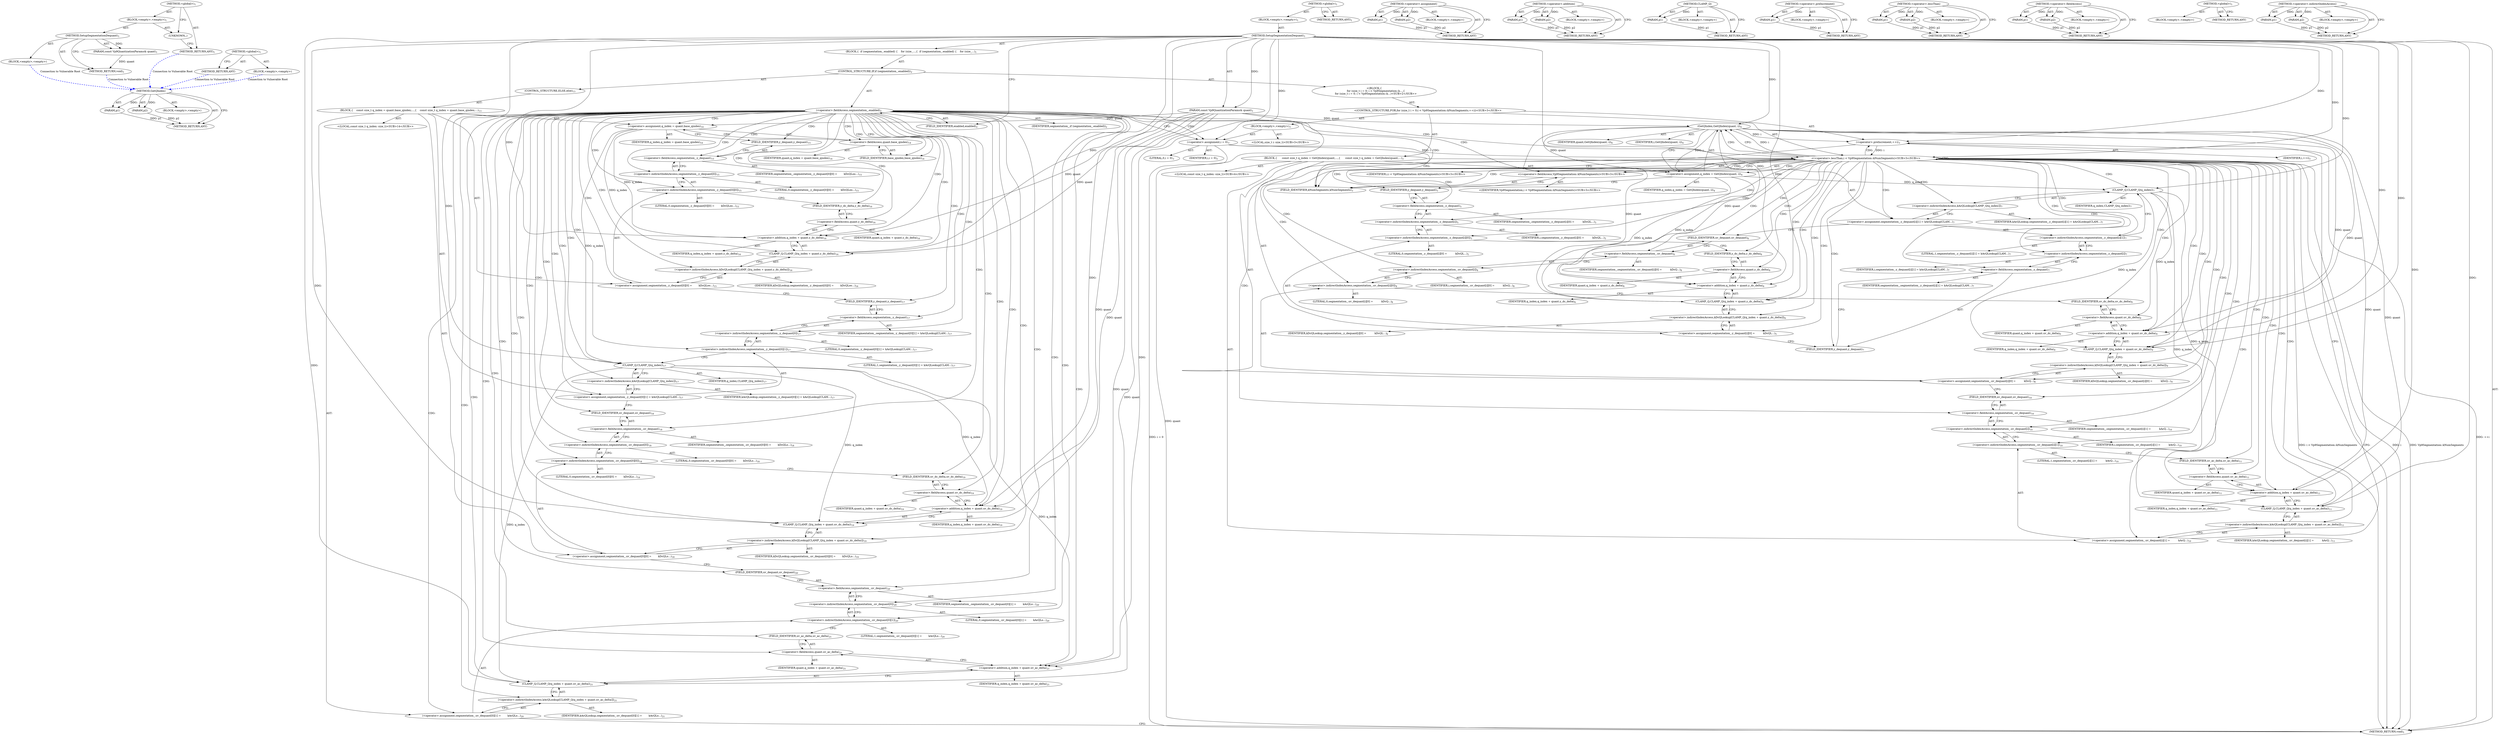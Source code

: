 digraph "&lt;global&gt;" {
vulnerable_204 [label=<(METHOD,GetQIndex)>];
vulnerable_205 [label=<(PARAM,p1)>];
vulnerable_206 [label=<(PARAM,p2)>];
vulnerable_207 [label=<(BLOCK,&lt;empty&gt;,&lt;empty&gt;)>];
vulnerable_208 [label=<(METHOD_RETURN,ANY)>];
vulnerable_6 [label=<(METHOD,&lt;global&gt;)<SUB>1</SUB>>];
vulnerable_7 [label=<(BLOCK,&lt;empty&gt;,&lt;empty&gt;)<SUB>1</SUB>>];
vulnerable_8 [label=<(METHOD,SetupSegmentationDequant)<SUB>1</SUB>>];
vulnerable_9 [label=<(PARAM,const Vp9QuantizationParams&amp; quant)<SUB>1</SUB>>];
vulnerable_10 [label=<(BLOCK,{
  if (segmentation_.enabled) {
    for (size_...,{
  if (segmentation_.enabled) {
    for (size_...)<SUB>1</SUB>>];
vulnerable_11 [label=<(CONTROL_STRUCTURE,IF,if (segmentation_.enabled))<SUB>2</SUB>>];
vulnerable_12 [label=<(&lt;operator&gt;.fieldAccess,segmentation_.enabled)<SUB>2</SUB>>];
vulnerable_13 [label=<(IDENTIFIER,segmentation_,if (segmentation_.enabled))<SUB>2</SUB>>];
vulnerable_14 [label=<(FIELD_IDENTIFIER,enabled,enabled)<SUB>2</SUB>>];
vulnerable_15 [label="<(BLOCK,{
    for (size_t i = 0; i &lt; Vp9Segmentation::k...,{
    for (size_t i = 0; i &lt; Vp9Segmentation::k...)<SUB>2</SUB>>"];
vulnerable_16 [label="<(CONTROL_STRUCTURE,FOR,for (size_t i = 0;i &lt; Vp9Segmentation::kNumSegments;++i))<SUB>3</SUB>>"];
vulnerable_17 [label=<(BLOCK,&lt;empty&gt;,&lt;empty&gt;)<SUB>3</SUB>>];
vulnerable_18 [label="<(LOCAL,size_t i: size_t)<SUB>3</SUB>>"];
vulnerable_19 [label=<(&lt;operator&gt;.assignment,i = 0)<SUB>3</SUB>>];
vulnerable_20 [label=<(IDENTIFIER,i,i = 0)<SUB>3</SUB>>];
vulnerable_21 [label=<(LITERAL,0,i = 0)<SUB>3</SUB>>];
vulnerable_22 [label="<(&lt;operator&gt;.lessThan,i &lt; Vp9Segmentation::kNumSegments)<SUB>3</SUB>>"];
vulnerable_23 [label="<(IDENTIFIER,i,i &lt; Vp9Segmentation::kNumSegments)<SUB>3</SUB>>"];
vulnerable_24 [label="<(&lt;operator&gt;.fieldAccess,Vp9Segmentation::kNumSegments)<SUB>3</SUB>>"];
vulnerable_25 [label="<(IDENTIFIER,Vp9Segmentation,i &lt; Vp9Segmentation::kNumSegments)<SUB>3</SUB>>"];
vulnerable_26 [label=<(FIELD_IDENTIFIER,kNumSegments,kNumSegments)<SUB>3</SUB>>];
vulnerable_27 [label=<(&lt;operator&gt;.preIncrement,++i)<SUB>3</SUB>>];
vulnerable_28 [label=<(IDENTIFIER,i,++i)<SUB>3</SUB>>];
vulnerable_29 [label=<(BLOCK,{
      const size_t q_index = GetQIndex(quant,...,{
      const size_t q_index = GetQIndex(quant,...)<SUB>3</SUB>>];
vulnerable_30 [label="<(LOCAL,const size_t q_index: size_t)<SUB>4</SUB>>"];
vulnerable_31 [label=<(&lt;operator&gt;.assignment,q_index = GetQIndex(quant, i))<SUB>4</SUB>>];
vulnerable_32 [label=<(IDENTIFIER,q_index,q_index = GetQIndex(quant, i))<SUB>4</SUB>>];
vulnerable_33 [label=<(GetQIndex,GetQIndex(quant, i))<SUB>4</SUB>>];
vulnerable_34 [label=<(IDENTIFIER,quant,GetQIndex(quant, i))<SUB>4</SUB>>];
vulnerable_35 [label=<(IDENTIFIER,i,GetQIndex(quant, i))<SUB>4</SUB>>];
vulnerable_36 [label=<(&lt;operator&gt;.assignment,segmentation_.y_dequant[i][0] =
          kDcQL...)<SUB>5</SUB>>];
vulnerable_37 [label=<(&lt;operator&gt;.indirectIndexAccess,segmentation_.y_dequant[i][0])<SUB>5</SUB>>];
vulnerable_38 [label=<(&lt;operator&gt;.indirectIndexAccess,segmentation_.y_dequant[i])<SUB>5</SUB>>];
vulnerable_39 [label=<(&lt;operator&gt;.fieldAccess,segmentation_.y_dequant)<SUB>5</SUB>>];
vulnerable_40 [label=<(IDENTIFIER,segmentation_,segmentation_.y_dequant[i][0] =
          kDcQL...)<SUB>5</SUB>>];
vulnerable_41 [label=<(FIELD_IDENTIFIER,y_dequant,y_dequant)<SUB>5</SUB>>];
vulnerable_42 [label=<(IDENTIFIER,i,segmentation_.y_dequant[i][0] =
          kDcQL...)<SUB>5</SUB>>];
vulnerable_43 [label=<(LITERAL,0,segmentation_.y_dequant[i][0] =
          kDcQL...)<SUB>5</SUB>>];
vulnerable_44 [label=<(&lt;operator&gt;.indirectIndexAccess,kDcQLookup[CLAMP_Q(q_index + quant.y_dc_delta)])<SUB>6</SUB>>];
vulnerable_45 [label=<(IDENTIFIER,kDcQLookup,segmentation_.y_dequant[i][0] =
          kDcQL...)<SUB>6</SUB>>];
vulnerable_46 [label=<(CLAMP_Q,CLAMP_Q(q_index + quant.y_dc_delta))<SUB>6</SUB>>];
vulnerable_47 [label=<(&lt;operator&gt;.addition,q_index + quant.y_dc_delta)<SUB>6</SUB>>];
vulnerable_48 [label=<(IDENTIFIER,q_index,q_index + quant.y_dc_delta)<SUB>6</SUB>>];
vulnerable_49 [label=<(&lt;operator&gt;.fieldAccess,quant.y_dc_delta)<SUB>6</SUB>>];
vulnerable_50 [label=<(IDENTIFIER,quant,q_index + quant.y_dc_delta)<SUB>6</SUB>>];
vulnerable_51 [label=<(FIELD_IDENTIFIER,y_dc_delta,y_dc_delta)<SUB>6</SUB>>];
vulnerable_52 [label=<(&lt;operator&gt;.assignment,segmentation_.y_dequant[i][1] = kAcQLookup[CLAM...)<SUB>7</SUB>>];
vulnerable_53 [label=<(&lt;operator&gt;.indirectIndexAccess,segmentation_.y_dequant[i][1])<SUB>7</SUB>>];
vulnerable_54 [label=<(&lt;operator&gt;.indirectIndexAccess,segmentation_.y_dequant[i])<SUB>7</SUB>>];
vulnerable_55 [label=<(&lt;operator&gt;.fieldAccess,segmentation_.y_dequant)<SUB>7</SUB>>];
vulnerable_56 [label=<(IDENTIFIER,segmentation_,segmentation_.y_dequant[i][1] = kAcQLookup[CLAM...)<SUB>7</SUB>>];
vulnerable_57 [label=<(FIELD_IDENTIFIER,y_dequant,y_dequant)<SUB>7</SUB>>];
vulnerable_58 [label=<(IDENTIFIER,i,segmentation_.y_dequant[i][1] = kAcQLookup[CLAM...)<SUB>7</SUB>>];
vulnerable_59 [label=<(LITERAL,1,segmentation_.y_dequant[i][1] = kAcQLookup[CLAM...)<SUB>7</SUB>>];
vulnerable_60 [label=<(&lt;operator&gt;.indirectIndexAccess,kAcQLookup[CLAMP_Q(q_index)])<SUB>7</SUB>>];
vulnerable_61 [label=<(IDENTIFIER,kAcQLookup,segmentation_.y_dequant[i][1] = kAcQLookup[CLAM...)<SUB>7</SUB>>];
vulnerable_62 [label=<(CLAMP_Q,CLAMP_Q(q_index))<SUB>7</SUB>>];
vulnerable_63 [label=<(IDENTIFIER,q_index,CLAMP_Q(q_index))<SUB>7</SUB>>];
vulnerable_64 [label=<(&lt;operator&gt;.assignment,segmentation_.uv_dequant[i][0] =
          kDcQ...)<SUB>8</SUB>>];
vulnerable_65 [label=<(&lt;operator&gt;.indirectIndexAccess,segmentation_.uv_dequant[i][0])<SUB>8</SUB>>];
vulnerable_66 [label=<(&lt;operator&gt;.indirectIndexAccess,segmentation_.uv_dequant[i])<SUB>8</SUB>>];
vulnerable_67 [label=<(&lt;operator&gt;.fieldAccess,segmentation_.uv_dequant)<SUB>8</SUB>>];
vulnerable_68 [label=<(IDENTIFIER,segmentation_,segmentation_.uv_dequant[i][0] =
          kDcQ...)<SUB>8</SUB>>];
vulnerable_69 [label=<(FIELD_IDENTIFIER,uv_dequant,uv_dequant)<SUB>8</SUB>>];
vulnerable_70 [label=<(IDENTIFIER,i,segmentation_.uv_dequant[i][0] =
          kDcQ...)<SUB>8</SUB>>];
vulnerable_71 [label=<(LITERAL,0,segmentation_.uv_dequant[i][0] =
          kDcQ...)<SUB>8</SUB>>];
vulnerable_72 [label=<(&lt;operator&gt;.indirectIndexAccess,kDcQLookup[CLAMP_Q(q_index + quant.uv_dc_delta)])<SUB>9</SUB>>];
vulnerable_73 [label=<(IDENTIFIER,kDcQLookup,segmentation_.uv_dequant[i][0] =
          kDcQ...)<SUB>9</SUB>>];
vulnerable_74 [label=<(CLAMP_Q,CLAMP_Q(q_index + quant.uv_dc_delta))<SUB>9</SUB>>];
vulnerable_75 [label=<(&lt;operator&gt;.addition,q_index + quant.uv_dc_delta)<SUB>9</SUB>>];
vulnerable_76 [label=<(IDENTIFIER,q_index,q_index + quant.uv_dc_delta)<SUB>9</SUB>>];
vulnerable_77 [label=<(&lt;operator&gt;.fieldAccess,quant.uv_dc_delta)<SUB>9</SUB>>];
vulnerable_78 [label=<(IDENTIFIER,quant,q_index + quant.uv_dc_delta)<SUB>9</SUB>>];
vulnerable_79 [label=<(FIELD_IDENTIFIER,uv_dc_delta,uv_dc_delta)<SUB>9</SUB>>];
vulnerable_80 [label=<(&lt;operator&gt;.assignment,segmentation_.uv_dequant[i][1] =
          kAcQ...)<SUB>10</SUB>>];
vulnerable_81 [label=<(&lt;operator&gt;.indirectIndexAccess,segmentation_.uv_dequant[i][1])<SUB>10</SUB>>];
vulnerable_82 [label=<(&lt;operator&gt;.indirectIndexAccess,segmentation_.uv_dequant[i])<SUB>10</SUB>>];
vulnerable_83 [label=<(&lt;operator&gt;.fieldAccess,segmentation_.uv_dequant)<SUB>10</SUB>>];
vulnerable_84 [label=<(IDENTIFIER,segmentation_,segmentation_.uv_dequant[i][1] =
          kAcQ...)<SUB>10</SUB>>];
vulnerable_85 [label=<(FIELD_IDENTIFIER,uv_dequant,uv_dequant)<SUB>10</SUB>>];
vulnerable_86 [label=<(IDENTIFIER,i,segmentation_.uv_dequant[i][1] =
          kAcQ...)<SUB>10</SUB>>];
vulnerable_87 [label=<(LITERAL,1,segmentation_.uv_dequant[i][1] =
          kAcQ...)<SUB>10</SUB>>];
vulnerable_88 [label=<(&lt;operator&gt;.indirectIndexAccess,kAcQLookup[CLAMP_Q(q_index + quant.uv_ac_delta)])<SUB>11</SUB>>];
vulnerable_89 [label=<(IDENTIFIER,kAcQLookup,segmentation_.uv_dequant[i][1] =
          kAcQ...)<SUB>11</SUB>>];
vulnerable_90 [label=<(CLAMP_Q,CLAMP_Q(q_index + quant.uv_ac_delta))<SUB>11</SUB>>];
vulnerable_91 [label=<(&lt;operator&gt;.addition,q_index + quant.uv_ac_delta)<SUB>11</SUB>>];
vulnerable_92 [label=<(IDENTIFIER,q_index,q_index + quant.uv_ac_delta)<SUB>11</SUB>>];
vulnerable_93 [label=<(&lt;operator&gt;.fieldAccess,quant.uv_ac_delta)<SUB>11</SUB>>];
vulnerable_94 [label=<(IDENTIFIER,quant,q_index + quant.uv_ac_delta)<SUB>11</SUB>>];
vulnerable_95 [label=<(FIELD_IDENTIFIER,uv_ac_delta,uv_ac_delta)<SUB>11</SUB>>];
vulnerable_96 [label=<(CONTROL_STRUCTURE,ELSE,else)<SUB>13</SUB>>];
vulnerable_97 [label=<(BLOCK,{
    const size_t q_index = quant.base_qindex;...,{
    const size_t q_index = quant.base_qindex;...)<SUB>13</SUB>>];
vulnerable_98 [label="<(LOCAL,const size_t q_index: size_t)<SUB>14</SUB>>"];
vulnerable_99 [label=<(&lt;operator&gt;.assignment,q_index = quant.base_qindex)<SUB>14</SUB>>];
vulnerable_100 [label=<(IDENTIFIER,q_index,q_index = quant.base_qindex)<SUB>14</SUB>>];
vulnerable_101 [label=<(&lt;operator&gt;.fieldAccess,quant.base_qindex)<SUB>14</SUB>>];
vulnerable_102 [label=<(IDENTIFIER,quant,q_index = quant.base_qindex)<SUB>14</SUB>>];
vulnerable_103 [label=<(FIELD_IDENTIFIER,base_qindex,base_qindex)<SUB>14</SUB>>];
vulnerable_104 [label=<(&lt;operator&gt;.assignment,segmentation_.y_dequant[0][0] =
        kDcQLoo...)<SUB>15</SUB>>];
vulnerable_105 [label=<(&lt;operator&gt;.indirectIndexAccess,segmentation_.y_dequant[0][0])<SUB>15</SUB>>];
vulnerable_106 [label=<(&lt;operator&gt;.indirectIndexAccess,segmentation_.y_dequant[0])<SUB>15</SUB>>];
vulnerable_107 [label=<(&lt;operator&gt;.fieldAccess,segmentation_.y_dequant)<SUB>15</SUB>>];
vulnerable_108 [label=<(IDENTIFIER,segmentation_,segmentation_.y_dequant[0][0] =
        kDcQLoo...)<SUB>15</SUB>>];
vulnerable_109 [label=<(FIELD_IDENTIFIER,y_dequant,y_dequant)<SUB>15</SUB>>];
vulnerable_110 [label=<(LITERAL,0,segmentation_.y_dequant[0][0] =
        kDcQLoo...)<SUB>15</SUB>>];
vulnerable_111 [label=<(LITERAL,0,segmentation_.y_dequant[0][0] =
        kDcQLoo...)<SUB>15</SUB>>];
vulnerable_112 [label=<(&lt;operator&gt;.indirectIndexAccess,kDcQLookup[CLAMP_Q(q_index + quant.y_dc_delta)])<SUB>16</SUB>>];
vulnerable_113 [label=<(IDENTIFIER,kDcQLookup,segmentation_.y_dequant[0][0] =
        kDcQLoo...)<SUB>16</SUB>>];
vulnerable_114 [label=<(CLAMP_Q,CLAMP_Q(q_index + quant.y_dc_delta))<SUB>16</SUB>>];
vulnerable_115 [label=<(&lt;operator&gt;.addition,q_index + quant.y_dc_delta)<SUB>16</SUB>>];
vulnerable_116 [label=<(IDENTIFIER,q_index,q_index + quant.y_dc_delta)<SUB>16</SUB>>];
vulnerable_117 [label=<(&lt;operator&gt;.fieldAccess,quant.y_dc_delta)<SUB>16</SUB>>];
vulnerable_118 [label=<(IDENTIFIER,quant,q_index + quant.y_dc_delta)<SUB>16</SUB>>];
vulnerable_119 [label=<(FIELD_IDENTIFIER,y_dc_delta,y_dc_delta)<SUB>16</SUB>>];
vulnerable_120 [label=<(&lt;operator&gt;.assignment,segmentation_.y_dequant[0][1] = kAcQLookup[CLAM...)<SUB>17</SUB>>];
vulnerable_121 [label=<(&lt;operator&gt;.indirectIndexAccess,segmentation_.y_dequant[0][1])<SUB>17</SUB>>];
vulnerable_122 [label=<(&lt;operator&gt;.indirectIndexAccess,segmentation_.y_dequant[0])<SUB>17</SUB>>];
vulnerable_123 [label=<(&lt;operator&gt;.fieldAccess,segmentation_.y_dequant)<SUB>17</SUB>>];
vulnerable_124 [label=<(IDENTIFIER,segmentation_,segmentation_.y_dequant[0][1] = kAcQLookup[CLAM...)<SUB>17</SUB>>];
vulnerable_125 [label=<(FIELD_IDENTIFIER,y_dequant,y_dequant)<SUB>17</SUB>>];
vulnerable_126 [label=<(LITERAL,0,segmentation_.y_dequant[0][1] = kAcQLookup[CLAM...)<SUB>17</SUB>>];
vulnerable_127 [label=<(LITERAL,1,segmentation_.y_dequant[0][1] = kAcQLookup[CLAM...)<SUB>17</SUB>>];
vulnerable_128 [label=<(&lt;operator&gt;.indirectIndexAccess,kAcQLookup[CLAMP_Q(q_index)])<SUB>17</SUB>>];
vulnerable_129 [label=<(IDENTIFIER,kAcQLookup,segmentation_.y_dequant[0][1] = kAcQLookup[CLAM...)<SUB>17</SUB>>];
vulnerable_130 [label=<(CLAMP_Q,CLAMP_Q(q_index))<SUB>17</SUB>>];
vulnerable_131 [label=<(IDENTIFIER,q_index,CLAMP_Q(q_index))<SUB>17</SUB>>];
vulnerable_132 [label=<(&lt;operator&gt;.assignment,segmentation_.uv_dequant[0][0] =
        kDcQLo...)<SUB>18</SUB>>];
vulnerable_133 [label=<(&lt;operator&gt;.indirectIndexAccess,segmentation_.uv_dequant[0][0])<SUB>18</SUB>>];
vulnerable_134 [label=<(&lt;operator&gt;.indirectIndexAccess,segmentation_.uv_dequant[0])<SUB>18</SUB>>];
vulnerable_135 [label=<(&lt;operator&gt;.fieldAccess,segmentation_.uv_dequant)<SUB>18</SUB>>];
vulnerable_136 [label=<(IDENTIFIER,segmentation_,segmentation_.uv_dequant[0][0] =
        kDcQLo...)<SUB>18</SUB>>];
vulnerable_137 [label=<(FIELD_IDENTIFIER,uv_dequant,uv_dequant)<SUB>18</SUB>>];
vulnerable_138 [label=<(LITERAL,0,segmentation_.uv_dequant[0][0] =
        kDcQLo...)<SUB>18</SUB>>];
vulnerable_139 [label=<(LITERAL,0,segmentation_.uv_dequant[0][0] =
        kDcQLo...)<SUB>18</SUB>>];
vulnerable_140 [label=<(&lt;operator&gt;.indirectIndexAccess,kDcQLookup[CLAMP_Q(q_index + quant.uv_dc_delta)])<SUB>19</SUB>>];
vulnerable_141 [label=<(IDENTIFIER,kDcQLookup,segmentation_.uv_dequant[0][0] =
        kDcQLo...)<SUB>19</SUB>>];
vulnerable_142 [label=<(CLAMP_Q,CLAMP_Q(q_index + quant.uv_dc_delta))<SUB>19</SUB>>];
vulnerable_143 [label=<(&lt;operator&gt;.addition,q_index + quant.uv_dc_delta)<SUB>19</SUB>>];
vulnerable_144 [label=<(IDENTIFIER,q_index,q_index + quant.uv_dc_delta)<SUB>19</SUB>>];
vulnerable_145 [label=<(&lt;operator&gt;.fieldAccess,quant.uv_dc_delta)<SUB>19</SUB>>];
vulnerable_146 [label=<(IDENTIFIER,quant,q_index + quant.uv_dc_delta)<SUB>19</SUB>>];
vulnerable_147 [label=<(FIELD_IDENTIFIER,uv_dc_delta,uv_dc_delta)<SUB>19</SUB>>];
vulnerable_148 [label=<(&lt;operator&gt;.assignment,segmentation_.uv_dequant[0][1] =
        kAcQLo...)<SUB>20</SUB>>];
vulnerable_149 [label=<(&lt;operator&gt;.indirectIndexAccess,segmentation_.uv_dequant[0][1])<SUB>20</SUB>>];
vulnerable_150 [label=<(&lt;operator&gt;.indirectIndexAccess,segmentation_.uv_dequant[0])<SUB>20</SUB>>];
vulnerable_151 [label=<(&lt;operator&gt;.fieldAccess,segmentation_.uv_dequant)<SUB>20</SUB>>];
vulnerable_152 [label=<(IDENTIFIER,segmentation_,segmentation_.uv_dequant[0][1] =
        kAcQLo...)<SUB>20</SUB>>];
vulnerable_153 [label=<(FIELD_IDENTIFIER,uv_dequant,uv_dequant)<SUB>20</SUB>>];
vulnerable_154 [label=<(LITERAL,0,segmentation_.uv_dequant[0][1] =
        kAcQLo...)<SUB>20</SUB>>];
vulnerable_155 [label=<(LITERAL,1,segmentation_.uv_dequant[0][1] =
        kAcQLo...)<SUB>20</SUB>>];
vulnerable_156 [label=<(&lt;operator&gt;.indirectIndexAccess,kAcQLookup[CLAMP_Q(q_index + quant.uv_ac_delta)])<SUB>21</SUB>>];
vulnerable_157 [label=<(IDENTIFIER,kAcQLookup,segmentation_.uv_dequant[0][1] =
        kAcQLo...)<SUB>21</SUB>>];
vulnerable_158 [label=<(CLAMP_Q,CLAMP_Q(q_index + quant.uv_ac_delta))<SUB>21</SUB>>];
vulnerable_159 [label=<(&lt;operator&gt;.addition,q_index + quant.uv_ac_delta)<SUB>21</SUB>>];
vulnerable_160 [label=<(IDENTIFIER,q_index,q_index + quant.uv_ac_delta)<SUB>21</SUB>>];
vulnerable_161 [label=<(&lt;operator&gt;.fieldAccess,quant.uv_ac_delta)<SUB>21</SUB>>];
vulnerable_162 [label=<(IDENTIFIER,quant,q_index + quant.uv_ac_delta)<SUB>21</SUB>>];
vulnerable_163 [label=<(FIELD_IDENTIFIER,uv_ac_delta,uv_ac_delta)<SUB>21</SUB>>];
vulnerable_164 [label=<(METHOD_RETURN,void)<SUB>1</SUB>>];
vulnerable_166 [label=<(METHOD_RETURN,ANY)<SUB>1</SUB>>];
vulnerable_190 [label=<(METHOD,&lt;operator&gt;.assignment)>];
vulnerable_191 [label=<(PARAM,p1)>];
vulnerable_192 [label=<(PARAM,p2)>];
vulnerable_193 [label=<(BLOCK,&lt;empty&gt;,&lt;empty&gt;)>];
vulnerable_194 [label=<(METHOD_RETURN,ANY)>];
vulnerable_218 [label=<(METHOD,&lt;operator&gt;.addition)>];
vulnerable_219 [label=<(PARAM,p1)>];
vulnerable_220 [label=<(PARAM,p2)>];
vulnerable_221 [label=<(BLOCK,&lt;empty&gt;,&lt;empty&gt;)>];
vulnerable_222 [label=<(METHOD_RETURN,ANY)>];
vulnerable_214 [label=<(METHOD,CLAMP_Q)>];
vulnerable_215 [label=<(PARAM,p1)>];
vulnerable_216 [label=<(BLOCK,&lt;empty&gt;,&lt;empty&gt;)>];
vulnerable_217 [label=<(METHOD_RETURN,ANY)>];
vulnerable_200 [label=<(METHOD,&lt;operator&gt;.preIncrement)>];
vulnerable_201 [label=<(PARAM,p1)>];
vulnerable_202 [label=<(BLOCK,&lt;empty&gt;,&lt;empty&gt;)>];
vulnerable_203 [label=<(METHOD_RETURN,ANY)>];
vulnerable_195 [label=<(METHOD,&lt;operator&gt;.lessThan)>];
vulnerable_196 [label=<(PARAM,p1)>];
vulnerable_197 [label=<(PARAM,p2)>];
vulnerable_198 [label=<(BLOCK,&lt;empty&gt;,&lt;empty&gt;)>];
vulnerable_199 [label=<(METHOD_RETURN,ANY)>];
vulnerable_185 [label=<(METHOD,&lt;operator&gt;.fieldAccess)>];
vulnerable_186 [label=<(PARAM,p1)>];
vulnerable_187 [label=<(PARAM,p2)>];
vulnerable_188 [label=<(BLOCK,&lt;empty&gt;,&lt;empty&gt;)>];
vulnerable_189 [label=<(METHOD_RETURN,ANY)>];
vulnerable_179 [label=<(METHOD,&lt;global&gt;)<SUB>1</SUB>>];
vulnerable_180 [label=<(BLOCK,&lt;empty&gt;,&lt;empty&gt;)>];
vulnerable_181 [label=<(METHOD_RETURN,ANY)>];
vulnerable_209 [label=<(METHOD,&lt;operator&gt;.indirectIndexAccess)>];
vulnerable_210 [label=<(PARAM,p1)>];
vulnerable_211 [label=<(PARAM,p2)>];
vulnerable_212 [label=<(BLOCK,&lt;empty&gt;,&lt;empty&gt;)>];
vulnerable_213 [label=<(METHOD_RETURN,ANY)>];
fixed_6 [label=<(METHOD,&lt;global&gt;)<SUB>1</SUB>>];
fixed_7 [label=<(BLOCK,&lt;empty&gt;,&lt;empty&gt;)<SUB>1</SUB>>];
fixed_8 [label=<(METHOD,SetupSegmentationDequant)<SUB>1</SUB>>];
fixed_9 [label=<(PARAM,const Vp9QuantizationParams&amp; quant)<SUB>1</SUB>>];
fixed_10 [label=<(BLOCK,&lt;empty&gt;,&lt;empty&gt;)>];
fixed_11 [label=<(METHOD_RETURN,void)<SUB>1</SUB>>];
fixed_13 [label=<(UNKNOWN,,)>];
fixed_14 [label=<(METHOD_RETURN,ANY)<SUB>1</SUB>>];
fixed_23 [label=<(METHOD,&lt;global&gt;)<SUB>1</SUB>>];
fixed_24 [label=<(BLOCK,&lt;empty&gt;,&lt;empty&gt;)>];
fixed_25 [label=<(METHOD_RETURN,ANY)>];
vulnerable_204 -> vulnerable_205  [key=0, label="AST: "];
vulnerable_204 -> vulnerable_205  [key=1, label="DDG: "];
vulnerable_204 -> vulnerable_207  [key=0, label="AST: "];
vulnerable_204 -> vulnerable_206  [key=0, label="AST: "];
vulnerable_204 -> vulnerable_206  [key=1, label="DDG: "];
vulnerable_204 -> vulnerable_208  [key=0, label="AST: "];
vulnerable_204 -> vulnerable_208  [key=1, label="CFG: "];
vulnerable_205 -> vulnerable_208  [key=0, label="DDG: p1"];
vulnerable_206 -> vulnerable_208  [key=0, label="DDG: p2"];
vulnerable_6 -> vulnerable_7  [key=0, label="AST: "];
vulnerable_6 -> vulnerable_166  [key=0, label="AST: "];
vulnerable_6 -> vulnerable_166  [key=1, label="CFG: "];
vulnerable_7 -> vulnerable_8  [key=0, label="AST: "];
vulnerable_8 -> vulnerable_9  [key=0, label="AST: "];
vulnerable_8 -> vulnerable_9  [key=1, label="DDG: "];
vulnerable_8 -> vulnerable_10  [key=0, label="AST: "];
vulnerable_8 -> vulnerable_164  [key=0, label="AST: "];
vulnerable_8 -> vulnerable_14  [key=0, label="CFG: "];
vulnerable_8 -> vulnerable_19  [key=0, label="DDG: "];
vulnerable_8 -> vulnerable_22  [key=0, label="DDG: "];
vulnerable_8 -> vulnerable_27  [key=0, label="DDG: "];
vulnerable_8 -> vulnerable_33  [key=0, label="DDG: "];
vulnerable_8 -> vulnerable_114  [key=0, label="DDG: "];
vulnerable_8 -> vulnerable_130  [key=0, label="DDG: "];
vulnerable_8 -> vulnerable_142  [key=0, label="DDG: "];
vulnerable_8 -> vulnerable_158  [key=0, label="DDG: "];
vulnerable_8 -> vulnerable_46  [key=0, label="DDG: "];
vulnerable_8 -> vulnerable_62  [key=0, label="DDG: "];
vulnerable_8 -> vulnerable_74  [key=0, label="DDG: "];
vulnerable_8 -> vulnerable_90  [key=0, label="DDG: "];
vulnerable_8 -> vulnerable_115  [key=0, label="DDG: "];
vulnerable_8 -> vulnerable_143  [key=0, label="DDG: "];
vulnerable_8 -> vulnerable_159  [key=0, label="DDG: "];
vulnerable_8 -> vulnerable_47  [key=0, label="DDG: "];
vulnerable_8 -> vulnerable_75  [key=0, label="DDG: "];
vulnerable_8 -> vulnerable_91  [key=0, label="DDG: "];
vulnerable_9 -> vulnerable_164  [key=0, label="DDG: quant"];
vulnerable_9 -> vulnerable_99  [key=0, label="DDG: quant"];
vulnerable_9 -> vulnerable_33  [key=0, label="DDG: quant"];
vulnerable_9 -> vulnerable_114  [key=0, label="DDG: quant"];
vulnerable_9 -> vulnerable_142  [key=0, label="DDG: quant"];
vulnerable_9 -> vulnerable_158  [key=0, label="DDG: quant"];
vulnerable_9 -> vulnerable_115  [key=0, label="DDG: quant"];
vulnerable_9 -> vulnerable_143  [key=0, label="DDG: quant"];
vulnerable_9 -> vulnerable_159  [key=0, label="DDG: quant"];
vulnerable_10 -> vulnerable_11  [key=0, label="AST: "];
vulnerable_11 -> vulnerable_12  [key=0, label="AST: "];
vulnerable_11 -> vulnerable_15  [key=0, label="AST: "];
vulnerable_11 -> vulnerable_96  [key=0, label="AST: "];
vulnerable_12 -> vulnerable_13  [key=0, label="AST: "];
vulnerable_12 -> vulnerable_14  [key=0, label="AST: "];
vulnerable_12 -> vulnerable_19  [key=0, label="CFG: "];
vulnerable_12 -> vulnerable_19  [key=1, label="CDG: "];
vulnerable_12 -> vulnerable_103  [key=0, label="CFG: "];
vulnerable_12 -> vulnerable_103  [key=1, label="CDG: "];
vulnerable_12 -> vulnerable_107  [key=0, label="CDG: "];
vulnerable_12 -> vulnerable_115  [key=0, label="CDG: "];
vulnerable_12 -> vulnerable_26  [key=0, label="CDG: "];
vulnerable_12 -> vulnerable_120  [key=0, label="CDG: "];
vulnerable_12 -> vulnerable_145  [key=0, label="CDG: "];
vulnerable_12 -> vulnerable_128  [key=0, label="CDG: "];
vulnerable_12 -> vulnerable_161  [key=0, label="CDG: "];
vulnerable_12 -> vulnerable_163  [key=0, label="CDG: "];
vulnerable_12 -> vulnerable_114  [key=0, label="CDG: "];
vulnerable_12 -> vulnerable_149  [key=0, label="CDG: "];
vulnerable_12 -> vulnerable_132  [key=0, label="CDG: "];
vulnerable_12 -> vulnerable_150  [key=0, label="CDG: "];
vulnerable_12 -> vulnerable_151  [key=0, label="CDG: "];
vulnerable_12 -> vulnerable_104  [key=0, label="CDG: "];
vulnerable_12 -> vulnerable_119  [key=0, label="CDG: "];
vulnerable_12 -> vulnerable_121  [key=0, label="CDG: "];
vulnerable_12 -> vulnerable_153  [key=0, label="CDG: "];
vulnerable_12 -> vulnerable_112  [key=0, label="CDG: "];
vulnerable_12 -> vulnerable_134  [key=0, label="CDG: "];
vulnerable_12 -> vulnerable_101  [key=0, label="CDG: "];
vulnerable_12 -> vulnerable_148  [key=0, label="CDG: "];
vulnerable_12 -> vulnerable_137  [key=0, label="CDG: "];
vulnerable_12 -> vulnerable_24  [key=0, label="CDG: "];
vulnerable_12 -> vulnerable_130  [key=0, label="CDG: "];
vulnerable_12 -> vulnerable_158  [key=0, label="CDG: "];
vulnerable_12 -> vulnerable_122  [key=0, label="CDG: "];
vulnerable_12 -> vulnerable_99  [key=0, label="CDG: "];
vulnerable_12 -> vulnerable_22  [key=0, label="CDG: "];
vulnerable_12 -> vulnerable_142  [key=0, label="CDG: "];
vulnerable_12 -> vulnerable_123  [key=0, label="CDG: "];
vulnerable_12 -> vulnerable_106  [key=0, label="CDG: "];
vulnerable_12 -> vulnerable_159  [key=0, label="CDG: "];
vulnerable_12 -> vulnerable_140  [key=0, label="CDG: "];
vulnerable_12 -> vulnerable_143  [key=0, label="CDG: "];
vulnerable_12 -> vulnerable_105  [key=0, label="CDG: "];
vulnerable_12 -> vulnerable_147  [key=0, label="CDG: "];
vulnerable_12 -> vulnerable_135  [key=0, label="CDG: "];
vulnerable_12 -> vulnerable_117  [key=0, label="CDG: "];
vulnerable_12 -> vulnerable_156  [key=0, label="CDG: "];
vulnerable_12 -> vulnerable_125  [key=0, label="CDG: "];
vulnerable_12 -> vulnerable_109  [key=0, label="CDG: "];
vulnerable_12 -> vulnerable_133  [key=0, label="CDG: "];
vulnerable_14 -> vulnerable_12  [key=0, label="CFG: "];
vulnerable_15 -> vulnerable_16  [key=0, label="AST: "];
vulnerable_16 -> vulnerable_17  [key=0, label="AST: "];
vulnerable_16 -> vulnerable_22  [key=0, label="AST: "];
vulnerable_16 -> vulnerable_27  [key=0, label="AST: "];
vulnerable_16 -> vulnerable_29  [key=0, label="AST: "];
vulnerable_17 -> vulnerable_18  [key=0, label="AST: "];
vulnerable_17 -> vulnerable_19  [key=0, label="AST: "];
vulnerable_19 -> vulnerable_20  [key=0, label="AST: "];
vulnerable_19 -> vulnerable_21  [key=0, label="AST: "];
vulnerable_19 -> vulnerable_26  [key=0, label="CFG: "];
vulnerable_19 -> vulnerable_164  [key=0, label="DDG: i = 0"];
vulnerable_19 -> vulnerable_22  [key=0, label="DDG: i"];
vulnerable_22 -> vulnerable_23  [key=0, label="AST: "];
vulnerable_22 -> vulnerable_24  [key=0, label="AST: "];
vulnerable_22 -> vulnerable_24  [key=1, label="CDG: "];
vulnerable_22 -> vulnerable_164  [key=0, label="CFG: "];
vulnerable_22 -> vulnerable_164  [key=1, label="DDG: i"];
vulnerable_22 -> vulnerable_164  [key=2, label="DDG: Vp9Segmentation::kNumSegments"];
vulnerable_22 -> vulnerable_164  [key=3, label="DDG: i &lt; Vp9Segmentation::kNumSegments"];
vulnerable_22 -> vulnerable_33  [key=0, label="CFG: "];
vulnerable_22 -> vulnerable_33  [key=1, label="DDG: i"];
vulnerable_22 -> vulnerable_33  [key=2, label="CDG: "];
vulnerable_22 -> vulnerable_60  [key=0, label="CDG: "];
vulnerable_22 -> vulnerable_26  [key=0, label="CDG: "];
vulnerable_22 -> vulnerable_77  [key=0, label="CDG: "];
vulnerable_22 -> vulnerable_64  [key=0, label="CDG: "];
vulnerable_22 -> vulnerable_51  [key=0, label="CDG: "];
vulnerable_22 -> vulnerable_57  [key=0, label="CDG: "];
vulnerable_22 -> vulnerable_75  [key=0, label="CDG: "];
vulnerable_22 -> vulnerable_52  [key=0, label="CDG: "];
vulnerable_22 -> vulnerable_37  [key=0, label="CDG: "];
vulnerable_22 -> vulnerable_81  [key=0, label="CDG: "];
vulnerable_22 -> vulnerable_85  [key=0, label="CDG: "];
vulnerable_22 -> vulnerable_38  [key=0, label="CDG: "];
vulnerable_22 -> vulnerable_69  [key=0, label="CDG: "];
vulnerable_22 -> vulnerable_67  [key=0, label="CDG: "];
vulnerable_22 -> vulnerable_74  [key=0, label="CDG: "];
vulnerable_22 -> vulnerable_95  [key=0, label="CDG: "];
vulnerable_22 -> vulnerable_27  [key=0, label="CDG: "];
vulnerable_22 -> vulnerable_91  [key=0, label="CDG: "];
vulnerable_22 -> vulnerable_44  [key=0, label="CDG: "];
vulnerable_22 -> vulnerable_93  [key=0, label="CDG: "];
vulnerable_22 -> vulnerable_90  [key=0, label="CDG: "];
vulnerable_22 -> vulnerable_54  [key=0, label="CDG: "];
vulnerable_22 -> vulnerable_79  [key=0, label="CDG: "];
vulnerable_22 -> vulnerable_80  [key=0, label="CDG: "];
vulnerable_22 -> vulnerable_36  [key=0, label="CDG: "];
vulnerable_22 -> vulnerable_88  [key=0, label="CDG: "];
vulnerable_22 -> vulnerable_47  [key=0, label="CDG: "];
vulnerable_22 -> vulnerable_49  [key=0, label="CDG: "];
vulnerable_22 -> vulnerable_66  [key=0, label="CDG: "];
vulnerable_22 -> vulnerable_46  [key=0, label="CDG: "];
vulnerable_22 -> vulnerable_72  [key=0, label="CDG: "];
vulnerable_22 -> vulnerable_22  [key=0, label="CDG: "];
vulnerable_22 -> vulnerable_65  [key=0, label="CDG: "];
vulnerable_22 -> vulnerable_82  [key=0, label="CDG: "];
vulnerable_22 -> vulnerable_83  [key=0, label="CDG: "];
vulnerable_22 -> vulnerable_53  [key=0, label="CDG: "];
vulnerable_22 -> vulnerable_41  [key=0, label="CDG: "];
vulnerable_22 -> vulnerable_55  [key=0, label="CDG: "];
vulnerable_22 -> vulnerable_62  [key=0, label="CDG: "];
vulnerable_22 -> vulnerable_39  [key=0, label="CDG: "];
vulnerable_22 -> vulnerable_31  [key=0, label="CDG: "];
vulnerable_24 -> vulnerable_25  [key=0, label="AST: "];
vulnerable_24 -> vulnerable_26  [key=0, label="AST: "];
vulnerable_24 -> vulnerable_22  [key=0, label="CFG: "];
vulnerable_26 -> vulnerable_24  [key=0, label="CFG: "];
vulnerable_27 -> vulnerable_28  [key=0, label="AST: "];
vulnerable_27 -> vulnerable_26  [key=0, label="CFG: "];
vulnerable_27 -> vulnerable_164  [key=0, label="DDG: ++i"];
vulnerable_27 -> vulnerable_22  [key=0, label="DDG: i"];
vulnerable_29 -> vulnerable_30  [key=0, label="AST: "];
vulnerable_29 -> vulnerable_31  [key=0, label="AST: "];
vulnerable_29 -> vulnerable_36  [key=0, label="AST: "];
vulnerable_29 -> vulnerable_52  [key=0, label="AST: "];
vulnerable_29 -> vulnerable_64  [key=0, label="AST: "];
vulnerable_29 -> vulnerable_80  [key=0, label="AST: "];
vulnerable_31 -> vulnerable_32  [key=0, label="AST: "];
vulnerable_31 -> vulnerable_33  [key=0, label="AST: "];
vulnerable_31 -> vulnerable_41  [key=0, label="CFG: "];
vulnerable_31 -> vulnerable_46  [key=0, label="DDG: q_index"];
vulnerable_31 -> vulnerable_62  [key=0, label="DDG: q_index"];
vulnerable_31 -> vulnerable_47  [key=0, label="DDG: q_index"];
vulnerable_33 -> vulnerable_34  [key=0, label="AST: "];
vulnerable_33 -> vulnerable_35  [key=0, label="AST: "];
vulnerable_33 -> vulnerable_31  [key=0, label="CFG: "];
vulnerable_33 -> vulnerable_31  [key=1, label="DDG: quant"];
vulnerable_33 -> vulnerable_31  [key=2, label="DDG: i"];
vulnerable_33 -> vulnerable_27  [key=0, label="DDG: i"];
vulnerable_33 -> vulnerable_46  [key=0, label="DDG: quant"];
vulnerable_33 -> vulnerable_74  [key=0, label="DDG: quant"];
vulnerable_33 -> vulnerable_90  [key=0, label="DDG: quant"];
vulnerable_33 -> vulnerable_47  [key=0, label="DDG: quant"];
vulnerable_33 -> vulnerable_75  [key=0, label="DDG: quant"];
vulnerable_33 -> vulnerable_91  [key=0, label="DDG: quant"];
vulnerable_36 -> vulnerable_37  [key=0, label="AST: "];
vulnerable_36 -> vulnerable_44  [key=0, label="AST: "];
vulnerable_36 -> vulnerable_57  [key=0, label="CFG: "];
vulnerable_37 -> vulnerable_38  [key=0, label="AST: "];
vulnerable_37 -> vulnerable_43  [key=0, label="AST: "];
vulnerable_37 -> vulnerable_51  [key=0, label="CFG: "];
vulnerable_38 -> vulnerable_39  [key=0, label="AST: "];
vulnerable_38 -> vulnerable_42  [key=0, label="AST: "];
vulnerable_38 -> vulnerable_37  [key=0, label="CFG: "];
vulnerable_39 -> vulnerable_40  [key=0, label="AST: "];
vulnerable_39 -> vulnerable_41  [key=0, label="AST: "];
vulnerable_39 -> vulnerable_38  [key=0, label="CFG: "];
vulnerable_41 -> vulnerable_39  [key=0, label="CFG: "];
vulnerable_44 -> vulnerable_45  [key=0, label="AST: "];
vulnerable_44 -> vulnerable_46  [key=0, label="AST: "];
vulnerable_44 -> vulnerable_36  [key=0, label="CFG: "];
vulnerable_46 -> vulnerable_47  [key=0, label="AST: "];
vulnerable_46 -> vulnerable_44  [key=0, label="CFG: "];
vulnerable_47 -> vulnerable_48  [key=0, label="AST: "];
vulnerable_47 -> vulnerable_49  [key=0, label="AST: "];
vulnerable_47 -> vulnerable_46  [key=0, label="CFG: "];
vulnerable_49 -> vulnerable_50  [key=0, label="AST: "];
vulnerable_49 -> vulnerable_51  [key=0, label="AST: "];
vulnerable_49 -> vulnerable_47  [key=0, label="CFG: "];
vulnerable_51 -> vulnerable_49  [key=0, label="CFG: "];
vulnerable_52 -> vulnerable_53  [key=0, label="AST: "];
vulnerable_52 -> vulnerable_60  [key=0, label="AST: "];
vulnerable_52 -> vulnerable_69  [key=0, label="CFG: "];
vulnerable_53 -> vulnerable_54  [key=0, label="AST: "];
vulnerable_53 -> vulnerable_59  [key=0, label="AST: "];
vulnerable_53 -> vulnerable_62  [key=0, label="CFG: "];
vulnerable_54 -> vulnerable_55  [key=0, label="AST: "];
vulnerable_54 -> vulnerable_58  [key=0, label="AST: "];
vulnerable_54 -> vulnerable_53  [key=0, label="CFG: "];
vulnerable_55 -> vulnerable_56  [key=0, label="AST: "];
vulnerable_55 -> vulnerable_57  [key=0, label="AST: "];
vulnerable_55 -> vulnerable_54  [key=0, label="CFG: "];
vulnerable_57 -> vulnerable_55  [key=0, label="CFG: "];
vulnerable_60 -> vulnerable_61  [key=0, label="AST: "];
vulnerable_60 -> vulnerable_62  [key=0, label="AST: "];
vulnerable_60 -> vulnerable_52  [key=0, label="CFG: "];
vulnerable_62 -> vulnerable_63  [key=0, label="AST: "];
vulnerable_62 -> vulnerable_60  [key=0, label="CFG: "];
vulnerable_62 -> vulnerable_74  [key=0, label="DDG: q_index"];
vulnerable_62 -> vulnerable_90  [key=0, label="DDG: q_index"];
vulnerable_62 -> vulnerable_75  [key=0, label="DDG: q_index"];
vulnerable_62 -> vulnerable_91  [key=0, label="DDG: q_index"];
vulnerable_64 -> vulnerable_65  [key=0, label="AST: "];
vulnerable_64 -> vulnerable_72  [key=0, label="AST: "];
vulnerable_64 -> vulnerable_85  [key=0, label="CFG: "];
vulnerable_65 -> vulnerable_66  [key=0, label="AST: "];
vulnerable_65 -> vulnerable_71  [key=0, label="AST: "];
vulnerable_65 -> vulnerable_79  [key=0, label="CFG: "];
vulnerable_66 -> vulnerable_67  [key=0, label="AST: "];
vulnerable_66 -> vulnerable_70  [key=0, label="AST: "];
vulnerable_66 -> vulnerable_65  [key=0, label="CFG: "];
vulnerable_67 -> vulnerable_68  [key=0, label="AST: "];
vulnerable_67 -> vulnerable_69  [key=0, label="AST: "];
vulnerable_67 -> vulnerable_66  [key=0, label="CFG: "];
vulnerable_69 -> vulnerable_67  [key=0, label="CFG: "];
vulnerable_72 -> vulnerable_73  [key=0, label="AST: "];
vulnerable_72 -> vulnerable_74  [key=0, label="AST: "];
vulnerable_72 -> vulnerable_64  [key=0, label="CFG: "];
vulnerable_74 -> vulnerable_75  [key=0, label="AST: "];
vulnerable_74 -> vulnerable_72  [key=0, label="CFG: "];
vulnerable_75 -> vulnerable_76  [key=0, label="AST: "];
vulnerable_75 -> vulnerable_77  [key=0, label="AST: "];
vulnerable_75 -> vulnerable_74  [key=0, label="CFG: "];
vulnerable_77 -> vulnerable_78  [key=0, label="AST: "];
vulnerable_77 -> vulnerable_79  [key=0, label="AST: "];
vulnerable_77 -> vulnerable_75  [key=0, label="CFG: "];
vulnerable_79 -> vulnerable_77  [key=0, label="CFG: "];
vulnerable_80 -> vulnerable_81  [key=0, label="AST: "];
vulnerable_80 -> vulnerable_88  [key=0, label="AST: "];
vulnerable_80 -> vulnerable_27  [key=0, label="CFG: "];
vulnerable_81 -> vulnerable_82  [key=0, label="AST: "];
vulnerable_81 -> vulnerable_87  [key=0, label="AST: "];
vulnerable_81 -> vulnerable_95  [key=0, label="CFG: "];
vulnerable_82 -> vulnerable_83  [key=0, label="AST: "];
vulnerable_82 -> vulnerable_86  [key=0, label="AST: "];
vulnerable_82 -> vulnerable_81  [key=0, label="CFG: "];
vulnerable_83 -> vulnerable_84  [key=0, label="AST: "];
vulnerable_83 -> vulnerable_85  [key=0, label="AST: "];
vulnerable_83 -> vulnerable_82  [key=0, label="CFG: "];
vulnerable_85 -> vulnerable_83  [key=0, label="CFG: "];
vulnerable_88 -> vulnerable_89  [key=0, label="AST: "];
vulnerable_88 -> vulnerable_90  [key=0, label="AST: "];
vulnerable_88 -> vulnerable_80  [key=0, label="CFG: "];
vulnerable_90 -> vulnerable_91  [key=0, label="AST: "];
vulnerable_90 -> vulnerable_88  [key=0, label="CFG: "];
vulnerable_91 -> vulnerable_92  [key=0, label="AST: "];
vulnerable_91 -> vulnerable_93  [key=0, label="AST: "];
vulnerable_91 -> vulnerable_90  [key=0, label="CFG: "];
vulnerable_93 -> vulnerable_94  [key=0, label="AST: "];
vulnerable_93 -> vulnerable_95  [key=0, label="AST: "];
vulnerable_93 -> vulnerable_91  [key=0, label="CFG: "];
vulnerable_95 -> vulnerable_93  [key=0, label="CFG: "];
vulnerable_96 -> vulnerable_97  [key=0, label="AST: "];
vulnerable_97 -> vulnerable_98  [key=0, label="AST: "];
vulnerable_97 -> vulnerable_99  [key=0, label="AST: "];
vulnerable_97 -> vulnerable_104  [key=0, label="AST: "];
vulnerable_97 -> vulnerable_120  [key=0, label="AST: "];
vulnerable_97 -> vulnerable_132  [key=0, label="AST: "];
vulnerable_97 -> vulnerable_148  [key=0, label="AST: "];
vulnerable_99 -> vulnerable_100  [key=0, label="AST: "];
vulnerable_99 -> vulnerable_101  [key=0, label="AST: "];
vulnerable_99 -> vulnerable_109  [key=0, label="CFG: "];
vulnerable_99 -> vulnerable_114  [key=0, label="DDG: q_index"];
vulnerable_99 -> vulnerable_130  [key=0, label="DDG: q_index"];
vulnerable_99 -> vulnerable_115  [key=0, label="DDG: q_index"];
vulnerable_101 -> vulnerable_102  [key=0, label="AST: "];
vulnerable_101 -> vulnerable_103  [key=0, label="AST: "];
vulnerable_101 -> vulnerable_99  [key=0, label="CFG: "];
vulnerable_103 -> vulnerable_101  [key=0, label="CFG: "];
vulnerable_104 -> vulnerable_105  [key=0, label="AST: "];
vulnerable_104 -> vulnerable_112  [key=0, label="AST: "];
vulnerable_104 -> vulnerable_125  [key=0, label="CFG: "];
vulnerable_105 -> vulnerable_106  [key=0, label="AST: "];
vulnerable_105 -> vulnerable_111  [key=0, label="AST: "];
vulnerable_105 -> vulnerable_119  [key=0, label="CFG: "];
vulnerable_106 -> vulnerable_107  [key=0, label="AST: "];
vulnerable_106 -> vulnerable_110  [key=0, label="AST: "];
vulnerable_106 -> vulnerable_105  [key=0, label="CFG: "];
vulnerable_107 -> vulnerable_108  [key=0, label="AST: "];
vulnerable_107 -> vulnerable_109  [key=0, label="AST: "];
vulnerable_107 -> vulnerable_106  [key=0, label="CFG: "];
vulnerable_109 -> vulnerable_107  [key=0, label="CFG: "];
vulnerable_112 -> vulnerable_113  [key=0, label="AST: "];
vulnerable_112 -> vulnerable_114  [key=0, label="AST: "];
vulnerable_112 -> vulnerable_104  [key=0, label="CFG: "];
vulnerable_114 -> vulnerable_115  [key=0, label="AST: "];
vulnerable_114 -> vulnerable_112  [key=0, label="CFG: "];
vulnerable_115 -> vulnerable_116  [key=0, label="AST: "];
vulnerable_115 -> vulnerable_117  [key=0, label="AST: "];
vulnerable_115 -> vulnerable_114  [key=0, label="CFG: "];
vulnerable_117 -> vulnerable_118  [key=0, label="AST: "];
vulnerable_117 -> vulnerable_119  [key=0, label="AST: "];
vulnerable_117 -> vulnerable_115  [key=0, label="CFG: "];
vulnerable_119 -> vulnerable_117  [key=0, label="CFG: "];
vulnerable_120 -> vulnerable_121  [key=0, label="AST: "];
vulnerable_120 -> vulnerable_128  [key=0, label="AST: "];
vulnerable_120 -> vulnerable_137  [key=0, label="CFG: "];
vulnerable_121 -> vulnerable_122  [key=0, label="AST: "];
vulnerable_121 -> vulnerable_127  [key=0, label="AST: "];
vulnerable_121 -> vulnerable_130  [key=0, label="CFG: "];
vulnerable_122 -> vulnerable_123  [key=0, label="AST: "];
vulnerable_122 -> vulnerable_126  [key=0, label="AST: "];
vulnerable_122 -> vulnerable_121  [key=0, label="CFG: "];
vulnerable_123 -> vulnerable_124  [key=0, label="AST: "];
vulnerable_123 -> vulnerable_125  [key=0, label="AST: "];
vulnerable_123 -> vulnerable_122  [key=0, label="CFG: "];
vulnerable_125 -> vulnerable_123  [key=0, label="CFG: "];
vulnerable_128 -> vulnerable_129  [key=0, label="AST: "];
vulnerable_128 -> vulnerable_130  [key=0, label="AST: "];
vulnerable_128 -> vulnerable_120  [key=0, label="CFG: "];
vulnerable_130 -> vulnerable_131  [key=0, label="AST: "];
vulnerable_130 -> vulnerable_128  [key=0, label="CFG: "];
vulnerable_130 -> vulnerable_142  [key=0, label="DDG: q_index"];
vulnerable_130 -> vulnerable_158  [key=0, label="DDG: q_index"];
vulnerable_130 -> vulnerable_143  [key=0, label="DDG: q_index"];
vulnerable_130 -> vulnerable_159  [key=0, label="DDG: q_index"];
vulnerable_132 -> vulnerable_133  [key=0, label="AST: "];
vulnerable_132 -> vulnerable_140  [key=0, label="AST: "];
vulnerable_132 -> vulnerable_153  [key=0, label="CFG: "];
vulnerable_133 -> vulnerable_134  [key=0, label="AST: "];
vulnerable_133 -> vulnerable_139  [key=0, label="AST: "];
vulnerable_133 -> vulnerable_147  [key=0, label="CFG: "];
vulnerable_134 -> vulnerable_135  [key=0, label="AST: "];
vulnerable_134 -> vulnerable_138  [key=0, label="AST: "];
vulnerable_134 -> vulnerable_133  [key=0, label="CFG: "];
vulnerable_135 -> vulnerable_136  [key=0, label="AST: "];
vulnerable_135 -> vulnerable_137  [key=0, label="AST: "];
vulnerable_135 -> vulnerable_134  [key=0, label="CFG: "];
vulnerable_137 -> vulnerable_135  [key=0, label="CFG: "];
vulnerable_140 -> vulnerable_141  [key=0, label="AST: "];
vulnerable_140 -> vulnerable_142  [key=0, label="AST: "];
vulnerable_140 -> vulnerable_132  [key=0, label="CFG: "];
vulnerable_142 -> vulnerable_143  [key=0, label="AST: "];
vulnerable_142 -> vulnerable_140  [key=0, label="CFG: "];
vulnerable_143 -> vulnerable_144  [key=0, label="AST: "];
vulnerable_143 -> vulnerable_145  [key=0, label="AST: "];
vulnerable_143 -> vulnerable_142  [key=0, label="CFG: "];
vulnerable_145 -> vulnerable_146  [key=0, label="AST: "];
vulnerable_145 -> vulnerable_147  [key=0, label="AST: "];
vulnerable_145 -> vulnerable_143  [key=0, label="CFG: "];
vulnerable_147 -> vulnerable_145  [key=0, label="CFG: "];
vulnerable_148 -> vulnerable_149  [key=0, label="AST: "];
vulnerable_148 -> vulnerable_156  [key=0, label="AST: "];
vulnerable_148 -> vulnerable_164  [key=0, label="CFG: "];
vulnerable_149 -> vulnerable_150  [key=0, label="AST: "];
vulnerable_149 -> vulnerable_155  [key=0, label="AST: "];
vulnerable_149 -> vulnerable_163  [key=0, label="CFG: "];
vulnerable_150 -> vulnerable_151  [key=0, label="AST: "];
vulnerable_150 -> vulnerable_154  [key=0, label="AST: "];
vulnerable_150 -> vulnerable_149  [key=0, label="CFG: "];
vulnerable_151 -> vulnerable_152  [key=0, label="AST: "];
vulnerable_151 -> vulnerable_153  [key=0, label="AST: "];
vulnerable_151 -> vulnerable_150  [key=0, label="CFG: "];
vulnerable_153 -> vulnerable_151  [key=0, label="CFG: "];
vulnerable_156 -> vulnerable_157  [key=0, label="AST: "];
vulnerable_156 -> vulnerable_158  [key=0, label="AST: "];
vulnerable_156 -> vulnerable_148  [key=0, label="CFG: "];
vulnerable_158 -> vulnerable_159  [key=0, label="AST: "];
vulnerable_158 -> vulnerable_156  [key=0, label="CFG: "];
vulnerable_159 -> vulnerable_160  [key=0, label="AST: "];
vulnerable_159 -> vulnerable_161  [key=0, label="AST: "];
vulnerable_159 -> vulnerable_158  [key=0, label="CFG: "];
vulnerable_161 -> vulnerable_162  [key=0, label="AST: "];
vulnerable_161 -> vulnerable_163  [key=0, label="AST: "];
vulnerable_161 -> vulnerable_159  [key=0, label="CFG: "];
vulnerable_163 -> vulnerable_161  [key=0, label="CFG: "];
vulnerable_190 -> vulnerable_191  [key=0, label="AST: "];
vulnerable_190 -> vulnerable_191  [key=1, label="DDG: "];
vulnerable_190 -> vulnerable_193  [key=0, label="AST: "];
vulnerable_190 -> vulnerable_192  [key=0, label="AST: "];
vulnerable_190 -> vulnerable_192  [key=1, label="DDG: "];
vulnerable_190 -> vulnerable_194  [key=0, label="AST: "];
vulnerable_190 -> vulnerable_194  [key=1, label="CFG: "];
vulnerable_191 -> vulnerable_194  [key=0, label="DDG: p1"];
vulnerable_192 -> vulnerable_194  [key=0, label="DDG: p2"];
vulnerable_218 -> vulnerable_219  [key=0, label="AST: "];
vulnerable_218 -> vulnerable_219  [key=1, label="DDG: "];
vulnerable_218 -> vulnerable_221  [key=0, label="AST: "];
vulnerable_218 -> vulnerable_220  [key=0, label="AST: "];
vulnerable_218 -> vulnerable_220  [key=1, label="DDG: "];
vulnerable_218 -> vulnerable_222  [key=0, label="AST: "];
vulnerable_218 -> vulnerable_222  [key=1, label="CFG: "];
vulnerable_219 -> vulnerable_222  [key=0, label="DDG: p1"];
vulnerable_220 -> vulnerable_222  [key=0, label="DDG: p2"];
vulnerable_214 -> vulnerable_215  [key=0, label="AST: "];
vulnerable_214 -> vulnerable_215  [key=1, label="DDG: "];
vulnerable_214 -> vulnerable_216  [key=0, label="AST: "];
vulnerable_214 -> vulnerable_217  [key=0, label="AST: "];
vulnerable_214 -> vulnerable_217  [key=1, label="CFG: "];
vulnerable_215 -> vulnerable_217  [key=0, label="DDG: p1"];
vulnerable_200 -> vulnerable_201  [key=0, label="AST: "];
vulnerable_200 -> vulnerable_201  [key=1, label="DDG: "];
vulnerable_200 -> vulnerable_202  [key=0, label="AST: "];
vulnerable_200 -> vulnerable_203  [key=0, label="AST: "];
vulnerable_200 -> vulnerable_203  [key=1, label="CFG: "];
vulnerable_201 -> vulnerable_203  [key=0, label="DDG: p1"];
vulnerable_195 -> vulnerable_196  [key=0, label="AST: "];
vulnerable_195 -> vulnerable_196  [key=1, label="DDG: "];
vulnerable_195 -> vulnerable_198  [key=0, label="AST: "];
vulnerable_195 -> vulnerable_197  [key=0, label="AST: "];
vulnerable_195 -> vulnerable_197  [key=1, label="DDG: "];
vulnerable_195 -> vulnerable_199  [key=0, label="AST: "];
vulnerable_195 -> vulnerable_199  [key=1, label="CFG: "];
vulnerable_196 -> vulnerable_199  [key=0, label="DDG: p1"];
vulnerable_197 -> vulnerable_199  [key=0, label="DDG: p2"];
vulnerable_185 -> vulnerable_186  [key=0, label="AST: "];
vulnerable_185 -> vulnerable_186  [key=1, label="DDG: "];
vulnerable_185 -> vulnerable_188  [key=0, label="AST: "];
vulnerable_185 -> vulnerable_187  [key=0, label="AST: "];
vulnerable_185 -> vulnerable_187  [key=1, label="DDG: "];
vulnerable_185 -> vulnerable_189  [key=0, label="AST: "];
vulnerable_185 -> vulnerable_189  [key=1, label="CFG: "];
vulnerable_186 -> vulnerable_189  [key=0, label="DDG: p1"];
vulnerable_187 -> vulnerable_189  [key=0, label="DDG: p2"];
vulnerable_179 -> vulnerable_180  [key=0, label="AST: "];
vulnerable_179 -> vulnerable_181  [key=0, label="AST: "];
vulnerable_179 -> vulnerable_181  [key=1, label="CFG: "];
vulnerable_209 -> vulnerable_210  [key=0, label="AST: "];
vulnerable_209 -> vulnerable_210  [key=1, label="DDG: "];
vulnerable_209 -> vulnerable_212  [key=0, label="AST: "];
vulnerable_209 -> vulnerable_211  [key=0, label="AST: "];
vulnerable_209 -> vulnerable_211  [key=1, label="DDG: "];
vulnerable_209 -> vulnerable_213  [key=0, label="AST: "];
vulnerable_209 -> vulnerable_213  [key=1, label="CFG: "];
vulnerable_210 -> vulnerable_213  [key=0, label="DDG: p1"];
vulnerable_211 -> vulnerable_213  [key=0, label="DDG: p2"];
fixed_6 -> fixed_7  [key=0, label="AST: "];
fixed_6 -> fixed_14  [key=0, label="AST: "];
fixed_6 -> fixed_13  [key=0, label="CFG: "];
fixed_7 -> fixed_8  [key=0, label="AST: "];
fixed_7 -> fixed_13  [key=0, label="AST: "];
fixed_8 -> fixed_9  [key=0, label="AST: "];
fixed_8 -> fixed_9  [key=1, label="DDG: "];
fixed_8 -> fixed_10  [key=0, label="AST: "];
fixed_8 -> fixed_11  [key=0, label="AST: "];
fixed_8 -> fixed_11  [key=1, label="CFG: "];
fixed_9 -> fixed_11  [key=0, label="DDG: quant"];
fixed_10 -> vulnerable_204  [color=blue, key=0, label="Connection to Vulnerable Root", penwidth="2.0", style=dashed];
fixed_11 -> vulnerable_204  [color=blue, key=0, label="Connection to Vulnerable Root", penwidth="2.0", style=dashed];
fixed_13 -> fixed_14  [key=0, label="CFG: "];
fixed_14 -> vulnerable_204  [color=blue, key=0, label="Connection to Vulnerable Root", penwidth="2.0", style=dashed];
fixed_23 -> fixed_24  [key=0, label="AST: "];
fixed_23 -> fixed_25  [key=0, label="AST: "];
fixed_23 -> fixed_25  [key=1, label="CFG: "];
fixed_24 -> vulnerable_204  [color=blue, key=0, label="Connection to Vulnerable Root", penwidth="2.0", style=dashed];
fixed_25 -> vulnerable_204  [color=blue, key=0, label="Connection to Vulnerable Root", penwidth="2.0", style=dashed];
}
